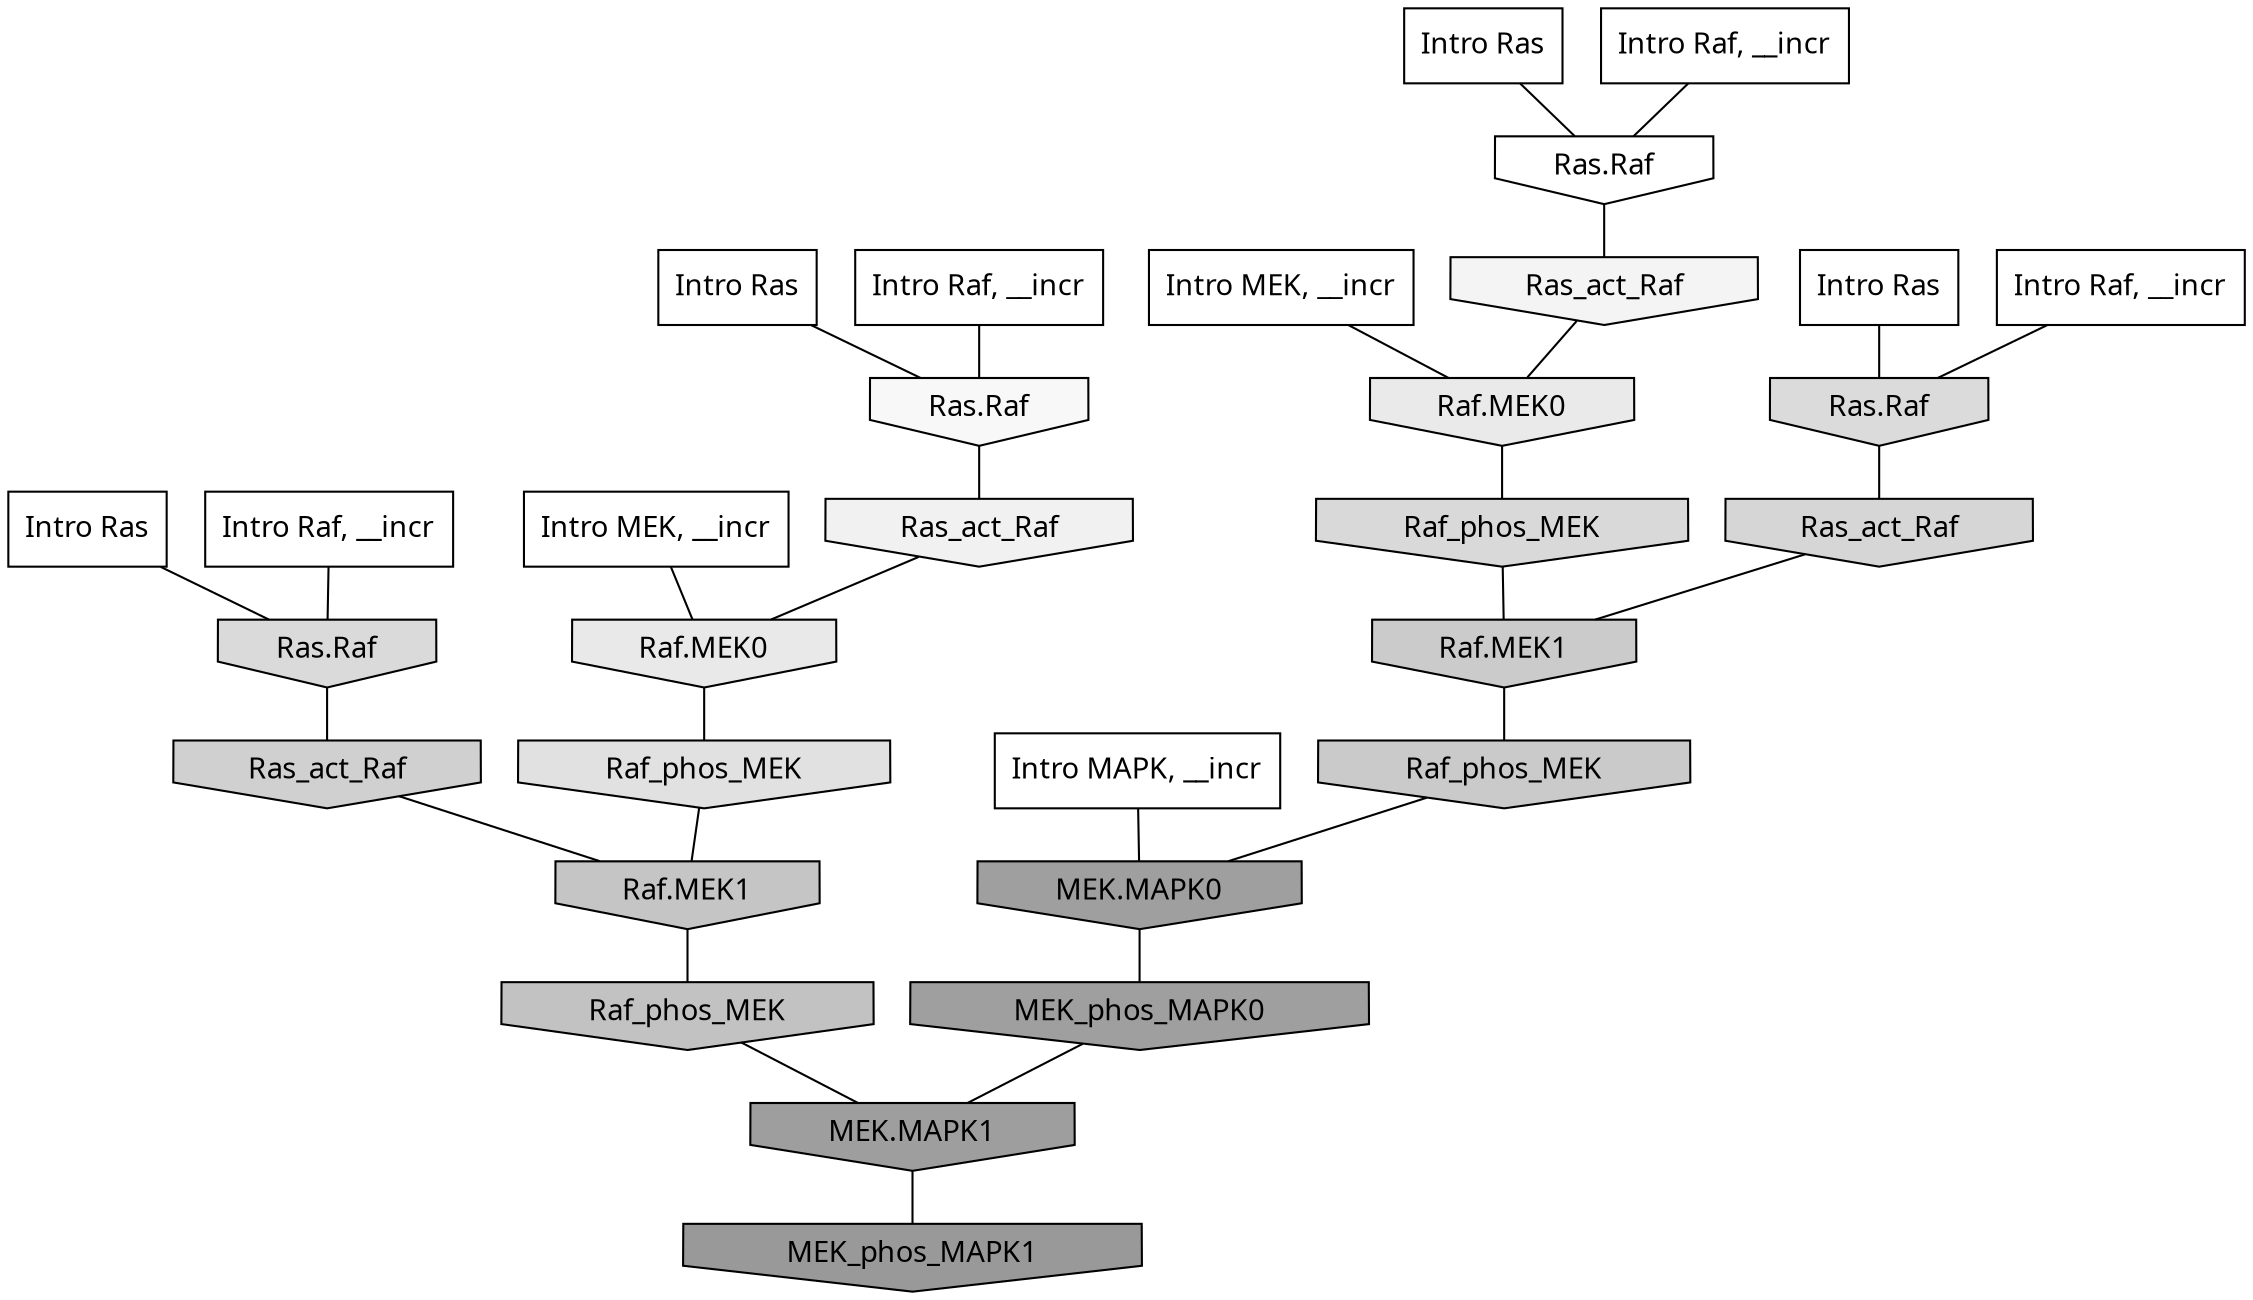 digraph G{
  rankdir="TB";
  ranksep=0.30;
  node [fontname="CMU Serif"];
  edge [fontname="CMU Serif"];
  
  25 [label="Intro Ras", shape=rectangle, style=filled, fillcolor="0.000 0.000 1.000"]
  
  31 [label="Intro Ras", shape=rectangle, style=filled, fillcolor="0.000 0.000 1.000"]
  
  73 [label="Intro Ras", shape=rectangle, style=filled, fillcolor="0.000 0.000 1.000"]
  
  83 [label="Intro Ras", shape=rectangle, style=filled, fillcolor="0.000 0.000 1.000"]
  
  265 [label="Intro Raf, __incr", shape=rectangle, style=filled, fillcolor="0.000 0.000 1.000"]
  
  271 [label="Intro Raf, __incr", shape=rectangle, style=filled, fillcolor="0.000 0.000 1.000"]
  
  359 [label="Intro Raf, __incr", shape=rectangle, style=filled, fillcolor="0.000 0.000 1.000"]
  
  543 [label="Intro Raf, __incr", shape=rectangle, style=filled, fillcolor="0.000 0.000 1.000"]
  
  1481 [label="Intro MEK, __incr", shape=rectangle, style=filled, fillcolor="0.000 0.000 1.000"]
  
  1712 [label="Intro MEK, __incr", shape=rectangle, style=filled, fillcolor="0.000 0.000 1.000"]
  
  2610 [label="Intro MAPK, __incr", shape=rectangle, style=filled, fillcolor="0.000 0.000 1.000"]
  
  3284 [label="Ras.Raf", shape=invhouse, style=filled, fillcolor="0.000 0.000 1.000"]
  
  3514 [label="Ras.Raf", shape=invhouse, style=filled, fillcolor="0.000 0.000 0.969"]
  
  3653 [label="Ras_act_Raf", shape=invhouse, style=filled, fillcolor="0.000 0.000 0.954"]
  
  3801 [label="Ras_act_Raf", shape=invhouse, style=filled, fillcolor="0.000 0.000 0.942"]
  
  4238 [label="Raf.MEK0", shape=invhouse, style=filled, fillcolor="0.000 0.000 0.915"]
  
  4265 [label="Raf.MEK0", shape=invhouse, style=filled, fillcolor="0.000 0.000 0.914"]
  
  4829 [label="Raf_phos_MEK", shape=invhouse, style=filled, fillcolor="0.000 0.000 0.880"]
  
  5216 [label="Ras.Raf", shape=invhouse, style=filled, fillcolor="0.000 0.000 0.857"]
  
  5292 [label="Ras.Raf", shape=invhouse, style=filled, fillcolor="0.000 0.000 0.853"]
  
  5355 [label="Raf_phos_MEK", shape=invhouse, style=filled, fillcolor="0.000 0.000 0.851"]
  
  5584 [label="Ras_act_Raf", shape=invhouse, style=filled, fillcolor="0.000 0.000 0.837"]
  
  6044 [label="Ras_act_Raf", shape=invhouse, style=filled, fillcolor="0.000 0.000 0.814"]
  
  6495 [label="Raf.MEK1", shape=invhouse, style=filled, fillcolor="0.000 0.000 0.796"]
  
  6599 [label="Raf_phos_MEK", shape=invhouse, style=filled, fillcolor="0.000 0.000 0.792"]
  
  7219 [label="Raf.MEK1", shape=invhouse, style=filled, fillcolor="0.000 0.000 0.771"]
  
  7681 [label="Raf_phos_MEK", shape=invhouse, style=filled, fillcolor="0.000 0.000 0.758"]
  
  14694 [label="MEK.MAPK0", shape=invhouse, style=filled, fillcolor="0.000 0.000 0.625"]
  
  14786 [label="MEK_phos_MAPK0", shape=invhouse, style=filled, fillcolor="0.000 0.000 0.624"]
  
  14987 [label="MEK.MAPK1", shape=invhouse, style=filled, fillcolor="0.000 0.000 0.621"]
  
  16175 [label="MEK_phos_MAPK1", shape=invhouse, style=filled, fillcolor="0.000 0.000 0.600"]
  
  
  14987 -> 16175 [dir=none, color="0.000 0.000 0.000"] 
  14786 -> 14987 [dir=none, color="0.000 0.000 0.000"] 
  14694 -> 14786 [dir=none, color="0.000 0.000 0.000"] 
  7681 -> 14987 [dir=none, color="0.000 0.000 0.000"] 
  7219 -> 7681 [dir=none, color="0.000 0.000 0.000"] 
  6599 -> 14694 [dir=none, color="0.000 0.000 0.000"] 
  6495 -> 6599 [dir=none, color="0.000 0.000 0.000"] 
  6044 -> 7219 [dir=none, color="0.000 0.000 0.000"] 
  5584 -> 6495 [dir=none, color="0.000 0.000 0.000"] 
  5355 -> 6495 [dir=none, color="0.000 0.000 0.000"] 
  5292 -> 6044 [dir=none, color="0.000 0.000 0.000"] 
  5216 -> 5584 [dir=none, color="0.000 0.000 0.000"] 
  4829 -> 7219 [dir=none, color="0.000 0.000 0.000"] 
  4265 -> 4829 [dir=none, color="0.000 0.000 0.000"] 
  4238 -> 5355 [dir=none, color="0.000 0.000 0.000"] 
  3801 -> 4265 [dir=none, color="0.000 0.000 0.000"] 
  3653 -> 4238 [dir=none, color="0.000 0.000 0.000"] 
  3514 -> 3801 [dir=none, color="0.000 0.000 0.000"] 
  3284 -> 3653 [dir=none, color="0.000 0.000 0.000"] 
  2610 -> 14694 [dir=none, color="0.000 0.000 0.000"] 
  1712 -> 4265 [dir=none, color="0.000 0.000 0.000"] 
  1481 -> 4238 [dir=none, color="0.000 0.000 0.000"] 
  543 -> 5216 [dir=none, color="0.000 0.000 0.000"] 
  359 -> 3284 [dir=none, color="0.000 0.000 0.000"] 
  271 -> 3514 [dir=none, color="0.000 0.000 0.000"] 
  265 -> 5292 [dir=none, color="0.000 0.000 0.000"] 
  83 -> 5216 [dir=none, color="0.000 0.000 0.000"] 
  73 -> 3284 [dir=none, color="0.000 0.000 0.000"] 
  31 -> 3514 [dir=none, color="0.000 0.000 0.000"] 
  25 -> 5292 [dir=none, color="0.000 0.000 0.000"] 
  
  }
